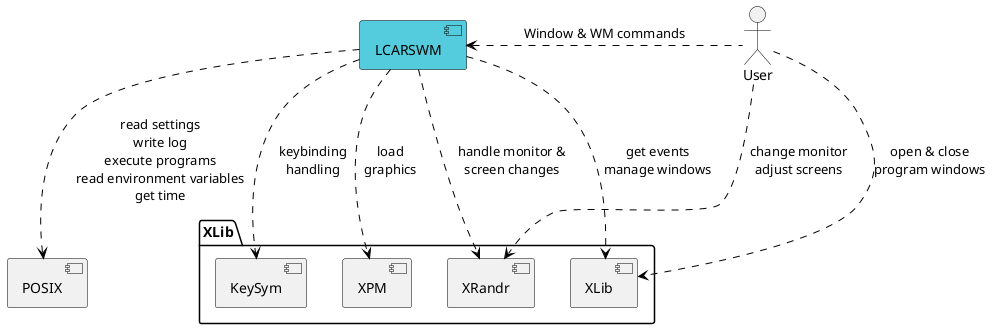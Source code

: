 @startuml
skinparam useBetaStyle true
skinparam componentStyle uml2

'not working yet but hopefully soon
<style>
    componentDiagram {
        LineColor #000

        component {
            LineColor #000
        }
    }
</style>

component LCARSWM #5cd

component POSIX

package "XLib" as XLibPackage {
    component XLib
    component XRandr
    component XPM
    component KeySym
}

actor User

User ..> XLib : open & close\nprogram windows
User ..> XRandr : change monitor\nadjust screens

User .left.> LCARSWM : Window & WM commands

LCARSWM ..> POSIX : read settings\nwrite log\nexecute programs\nread environment variables\nget time

LCARSWM ..> XRandr : handle monitor &\nscreen changes
LCARSWM ..> XLib : get events\nmanage windows
LCARSWM ..> XPM : load\ngraphics
LCARSWM ..> KeySym : keybinding\nhandling

@enduml